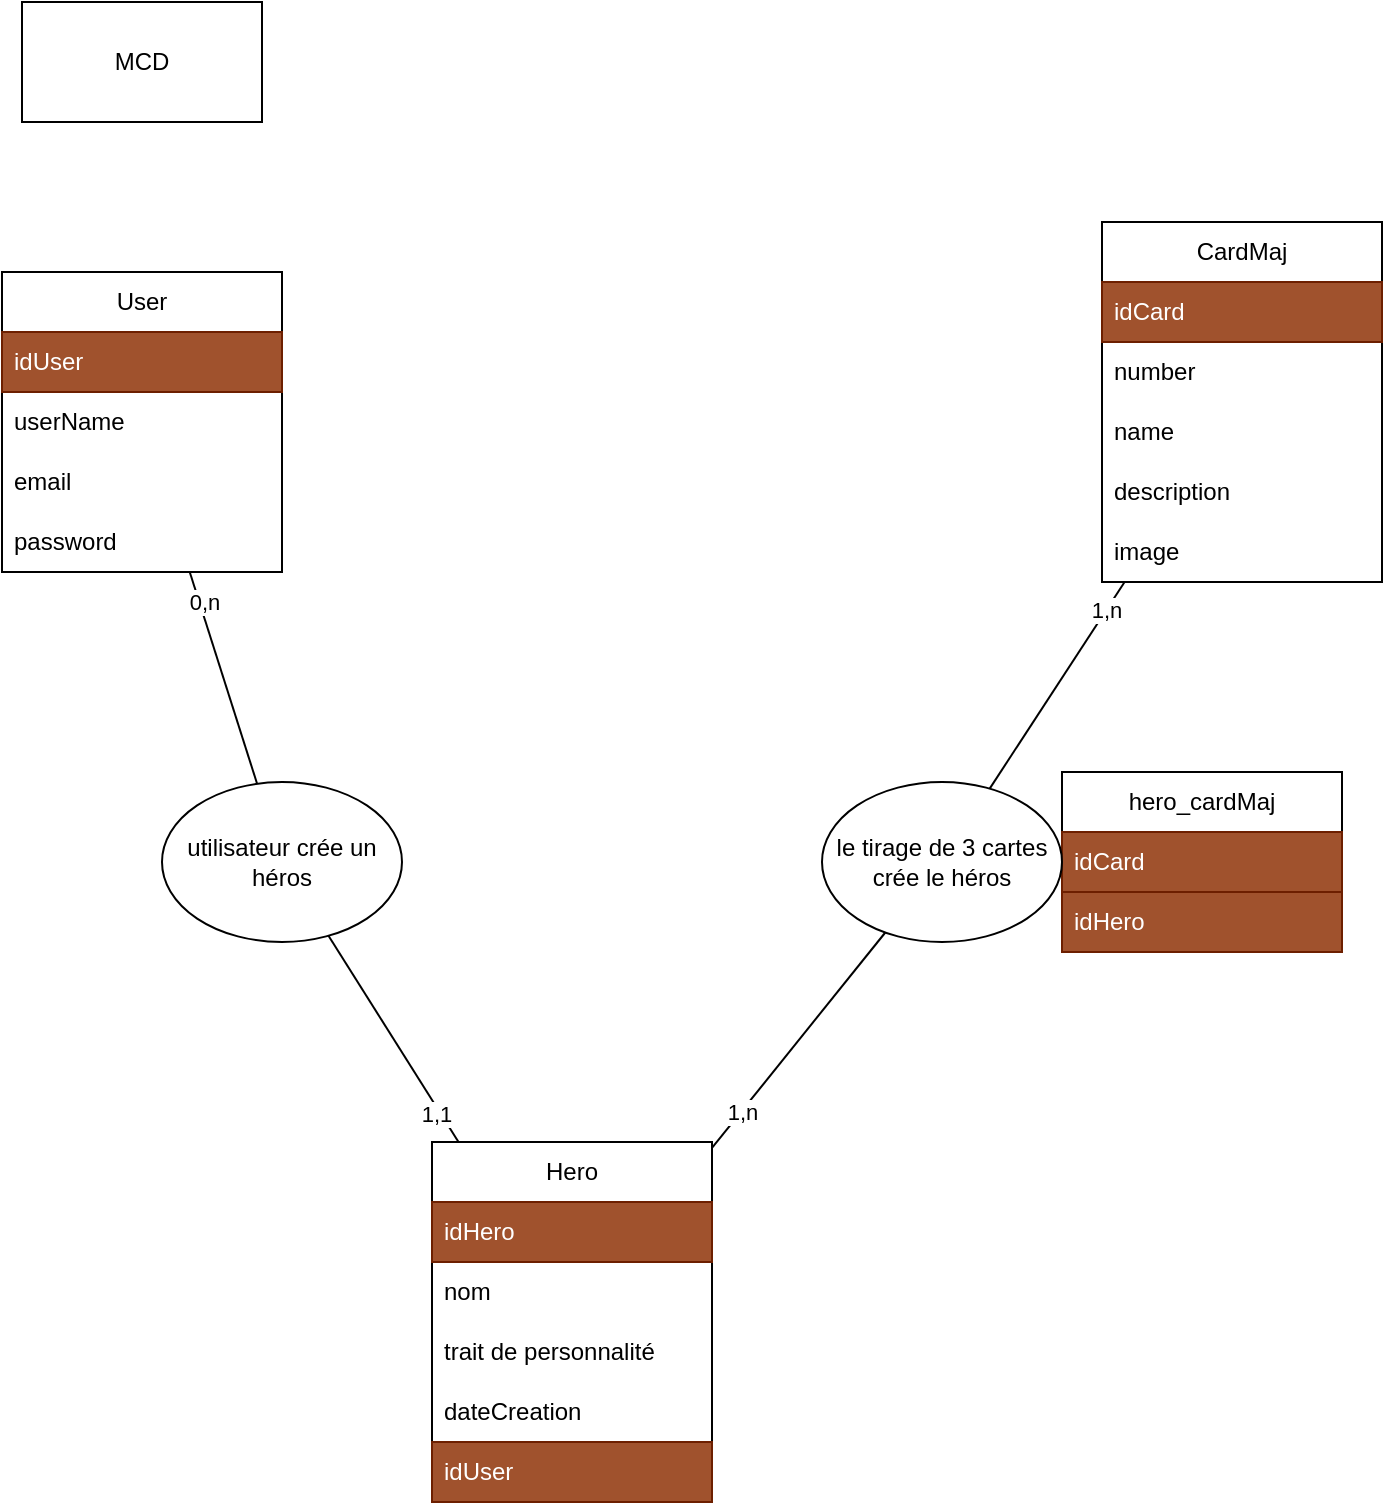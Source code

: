 <mxfile version="24.6.4" type="device">
  <diagram name="Page-1" id="WDaWKgtKxkVKv_wWSjGR">
    <mxGraphModel dx="1434" dy="836" grid="1" gridSize="10" guides="1" tooltips="1" connect="1" arrows="1" fold="1" page="1" pageScale="1" pageWidth="850" pageHeight="1100" math="0" shadow="0">
      <root>
        <mxCell id="0" />
        <mxCell id="1" parent="0" />
        <mxCell id="R4HbF9SFj7hJoapuQnnc-39" value="User" style="swimlane;fontStyle=0;childLayout=stackLayout;horizontal=1;startSize=30;horizontalStack=0;resizeParent=1;resizeParentMax=0;resizeLast=0;collapsible=1;marginBottom=0;whiteSpace=wrap;html=1;" parent="1" vertex="1">
          <mxGeometry x="70" y="885" width="140" height="150" as="geometry" />
        </mxCell>
        <mxCell id="R4HbF9SFj7hJoapuQnnc-40" value="idUser" style="text;strokeColor=#6D1F00;fillColor=#a0522d;align=left;verticalAlign=middle;spacingLeft=4;spacingRight=4;overflow=hidden;points=[[0,0.5],[1,0.5]];portConstraint=eastwest;rotatable=0;whiteSpace=wrap;html=1;fontColor=#ffffff;" parent="R4HbF9SFj7hJoapuQnnc-39" vertex="1">
          <mxGeometry y="30" width="140" height="30" as="geometry" />
        </mxCell>
        <mxCell id="R4HbF9SFj7hJoapuQnnc-41" value="userName" style="text;strokeColor=none;fillColor=none;align=left;verticalAlign=middle;spacingLeft=4;spacingRight=4;overflow=hidden;points=[[0,0.5],[1,0.5]];portConstraint=eastwest;rotatable=0;whiteSpace=wrap;html=1;" parent="R4HbF9SFj7hJoapuQnnc-39" vertex="1">
          <mxGeometry y="60" width="140" height="30" as="geometry" />
        </mxCell>
        <mxCell id="R4HbF9SFj7hJoapuQnnc-42" value="email" style="text;strokeColor=none;fillColor=none;align=left;verticalAlign=middle;spacingLeft=4;spacingRight=4;overflow=hidden;points=[[0,0.5],[1,0.5]];portConstraint=eastwest;rotatable=0;whiteSpace=wrap;html=1;" parent="R4HbF9SFj7hJoapuQnnc-39" vertex="1">
          <mxGeometry y="90" width="140" height="30" as="geometry" />
        </mxCell>
        <mxCell id="R4HbF9SFj7hJoapuQnnc-43" value="password" style="text;strokeColor=none;fillColor=none;align=left;verticalAlign=middle;spacingLeft=4;spacingRight=4;overflow=hidden;points=[[0,0.5],[1,0.5]];portConstraint=eastwest;rotatable=0;whiteSpace=wrap;html=1;" parent="R4HbF9SFj7hJoapuQnnc-39" vertex="1">
          <mxGeometry y="120" width="140" height="30" as="geometry" />
        </mxCell>
        <mxCell id="R4HbF9SFj7hJoapuQnnc-44" value="CardMaj" style="swimlane;fontStyle=0;childLayout=stackLayout;horizontal=1;startSize=30;horizontalStack=0;resizeParent=1;resizeParentMax=0;resizeLast=0;collapsible=1;marginBottom=0;whiteSpace=wrap;html=1;" parent="1" vertex="1">
          <mxGeometry x="620" y="860" width="140" height="180" as="geometry" />
        </mxCell>
        <mxCell id="R4HbF9SFj7hJoapuQnnc-45" value="idCard" style="text;strokeColor=#6D1F00;fillColor=#a0522d;align=left;verticalAlign=middle;spacingLeft=4;spacingRight=4;overflow=hidden;points=[[0,0.5],[1,0.5]];portConstraint=eastwest;rotatable=0;whiteSpace=wrap;html=1;fontColor=#ffffff;" parent="R4HbF9SFj7hJoapuQnnc-44" vertex="1">
          <mxGeometry y="30" width="140" height="30" as="geometry" />
        </mxCell>
        <mxCell id="R4HbF9SFj7hJoapuQnnc-46" value="number" style="text;strokeColor=none;fillColor=none;align=left;verticalAlign=middle;spacingLeft=4;spacingRight=4;overflow=hidden;points=[[0,0.5],[1,0.5]];portConstraint=eastwest;rotatable=0;whiteSpace=wrap;html=1;" parent="R4HbF9SFj7hJoapuQnnc-44" vertex="1">
          <mxGeometry y="60" width="140" height="30" as="geometry" />
        </mxCell>
        <mxCell id="R4HbF9SFj7hJoapuQnnc-47" value="name" style="text;strokeColor=none;fillColor=none;align=left;verticalAlign=middle;spacingLeft=4;spacingRight=4;overflow=hidden;points=[[0,0.5],[1,0.5]];portConstraint=eastwest;rotatable=0;whiteSpace=wrap;html=1;" parent="R4HbF9SFj7hJoapuQnnc-44" vertex="1">
          <mxGeometry y="90" width="140" height="30" as="geometry" />
        </mxCell>
        <mxCell id="R4HbF9SFj7hJoapuQnnc-49" value="description" style="text;strokeColor=none;fillColor=none;align=left;verticalAlign=middle;spacingLeft=4;spacingRight=4;overflow=hidden;points=[[0,0.5],[1,0.5]];portConstraint=eastwest;rotatable=0;whiteSpace=wrap;html=1;" parent="R4HbF9SFj7hJoapuQnnc-44" vertex="1">
          <mxGeometry y="120" width="140" height="30" as="geometry" />
        </mxCell>
        <mxCell id="R4HbF9SFj7hJoapuQnnc-51" value="image" style="text;strokeColor=none;fillColor=none;align=left;verticalAlign=middle;spacingLeft=4;spacingRight=4;overflow=hidden;points=[[0,0.5],[1,0.5]];portConstraint=eastwest;rotatable=0;whiteSpace=wrap;html=1;" parent="R4HbF9SFj7hJoapuQnnc-44" vertex="1">
          <mxGeometry y="150" width="140" height="30" as="geometry" />
        </mxCell>
        <mxCell id="R4HbF9SFj7hJoapuQnnc-53" value="Hero" style="swimlane;fontStyle=0;childLayout=stackLayout;horizontal=1;startSize=30;horizontalStack=0;resizeParent=1;resizeParentMax=0;resizeLast=0;collapsible=1;marginBottom=0;whiteSpace=wrap;html=1;" parent="1" vertex="1">
          <mxGeometry x="285" y="1320" width="140" height="180" as="geometry" />
        </mxCell>
        <mxCell id="R4HbF9SFj7hJoapuQnnc-54" value="idHero" style="text;strokeColor=#6D1F00;fillColor=#a0522d;align=left;verticalAlign=middle;spacingLeft=4;spacingRight=4;overflow=hidden;points=[[0,0.5],[1,0.5]];portConstraint=eastwest;rotatable=0;whiteSpace=wrap;html=1;fontColor=#ffffff;" parent="R4HbF9SFj7hJoapuQnnc-53" vertex="1">
          <mxGeometry y="30" width="140" height="30" as="geometry" />
        </mxCell>
        <mxCell id="R4HbF9SFj7hJoapuQnnc-55" value="nom" style="text;strokeColor=none;fillColor=none;align=left;verticalAlign=middle;spacingLeft=4;spacingRight=4;overflow=hidden;points=[[0,0.5],[1,0.5]];portConstraint=eastwest;rotatable=0;whiteSpace=wrap;html=1;" parent="R4HbF9SFj7hJoapuQnnc-53" vertex="1">
          <mxGeometry y="60" width="140" height="30" as="geometry" />
        </mxCell>
        <mxCell id="R4HbF9SFj7hJoapuQnnc-56" value="trait de personnalité" style="text;strokeColor=none;fillColor=none;align=left;verticalAlign=middle;spacingLeft=4;spacingRight=4;overflow=hidden;points=[[0,0.5],[1,0.5]];portConstraint=eastwest;rotatable=0;whiteSpace=wrap;html=1;" parent="R4HbF9SFj7hJoapuQnnc-53" vertex="1">
          <mxGeometry y="90" width="140" height="30" as="geometry" />
        </mxCell>
        <mxCell id="R4HbF9SFj7hJoapuQnnc-73" value="dateCreation" style="text;strokeColor=none;fillColor=none;align=left;verticalAlign=middle;spacingLeft=4;spacingRight=4;overflow=hidden;points=[[0,0.5],[1,0.5]];portConstraint=eastwest;rotatable=0;whiteSpace=wrap;html=1;" parent="R4HbF9SFj7hJoapuQnnc-53" vertex="1">
          <mxGeometry y="120" width="140" height="30" as="geometry" />
        </mxCell>
        <mxCell id="sEUHeAasLiUpDbzJG9bd-8" value="idUser" style="text;strokeColor=#6D1F00;fillColor=#a0522d;align=left;verticalAlign=middle;spacingLeft=4;spacingRight=4;overflow=hidden;points=[[0,0.5],[1,0.5]];portConstraint=eastwest;rotatable=0;whiteSpace=wrap;html=1;fontColor=#ffffff;" vertex="1" parent="R4HbF9SFj7hJoapuQnnc-53">
          <mxGeometry y="150" width="140" height="30" as="geometry" />
        </mxCell>
        <mxCell id="R4HbF9SFj7hJoapuQnnc-61" value="" style="endArrow=none;html=1;rounded=0;" parent="1" source="R4HbF9SFj7hJoapuQnnc-39" target="R4HbF9SFj7hJoapuQnnc-65" edge="1">
          <mxGeometry width="50" height="50" relative="1" as="geometry">
            <mxPoint x="400" y="1195" as="sourcePoint" />
            <mxPoint x="265" y="1100" as="targetPoint" />
          </mxGeometry>
        </mxCell>
        <mxCell id="R4HbF9SFj7hJoapuQnnc-62" value="&lt;span style=&quot;color: rgba(0, 0, 0, 0); font-family: monospace; font-size: 0px; text-align: start; background-color: rgb(251, 251, 251);&quot;&gt;%3CmxGraphModel%3E%3Croot%3E%3CmxCell%20id%3D%220%22%2F%3E%3CmxCell%20id%3D%221%22%20parent%3D%220%22%2F%3E%3CmxCell%20id%3D%222%22%20value%3D%220%2Cn%22%20style%3D%22edgeLabel%3Bhtml%3D1%3Balign%3Dcenter%3BverticalAlign%3Dmiddle%3Bresizable%3D0%3Bpoints%3D%5B%5D%3B%22%20vertex%3D%221%22%20connectable%3D%220%22%20parent%3D%221%22%3E%3CmxGeometry%20x%3D%22273%22%20y%3D%221104%22%20as%3D%22geometry%22%2F%3E%3C%2FmxCell%3E%3C%2Froot%3E%3C%2FmxGraphModel%3E&lt;/span&gt;" style="edgeLabel;html=1;align=center;verticalAlign=middle;resizable=0;points=[];" parent="R4HbF9SFj7hJoapuQnnc-61" vertex="1" connectable="0">
          <mxGeometry x="-0.691" relative="1" as="geometry">
            <mxPoint as="offset" />
          </mxGeometry>
        </mxCell>
        <mxCell id="R4HbF9SFj7hJoapuQnnc-64" value="0,n" style="edgeLabel;html=1;align=center;verticalAlign=middle;resizable=0;points=[];" parent="R4HbF9SFj7hJoapuQnnc-61" vertex="1" connectable="0">
          <mxGeometry x="-0.703" y="2" relative="1" as="geometry">
            <mxPoint as="offset" />
          </mxGeometry>
        </mxCell>
        <mxCell id="R4HbF9SFj7hJoapuQnnc-65" value="utilisateur crée un héros" style="ellipse;whiteSpace=wrap;html=1;" parent="1" vertex="1">
          <mxGeometry x="150" y="1140" width="120" height="80" as="geometry" />
        </mxCell>
        <mxCell id="R4HbF9SFj7hJoapuQnnc-66" value="MCD" style="rounded=0;whiteSpace=wrap;html=1;" parent="1" vertex="1">
          <mxGeometry x="80" y="750" width="120" height="60" as="geometry" />
        </mxCell>
        <mxCell id="R4HbF9SFj7hJoapuQnnc-58" value="" style="endArrow=none;html=1;rounded=0;" parent="1" source="R4HbF9SFj7hJoapuQnnc-67" target="R4HbF9SFj7hJoapuQnnc-44" edge="1">
          <mxGeometry width="50" height="50" relative="1" as="geometry">
            <mxPoint x="605" y="1215" as="sourcePoint" />
            <mxPoint x="605" y="1050" as="targetPoint" />
          </mxGeometry>
        </mxCell>
        <mxCell id="R4HbF9SFj7hJoapuQnnc-68" value="1,n" style="edgeLabel;html=1;align=center;verticalAlign=middle;resizable=0;points=[];" parent="R4HbF9SFj7hJoapuQnnc-58" vertex="1" connectable="0">
          <mxGeometry x="0.724" relative="1" as="geometry">
            <mxPoint as="offset" />
          </mxGeometry>
        </mxCell>
        <mxCell id="R4HbF9SFj7hJoapuQnnc-70" value="" style="endArrow=none;html=1;rounded=0;" parent="1" source="R4HbF9SFj7hJoapuQnnc-53" target="R4HbF9SFj7hJoapuQnnc-65" edge="1">
          <mxGeometry width="50" height="50" relative="1" as="geometry">
            <mxPoint x="206" y="1045" as="sourcePoint" />
            <mxPoint x="308" y="1184" as="targetPoint" />
          </mxGeometry>
        </mxCell>
        <mxCell id="R4HbF9SFj7hJoapuQnnc-71" value="&lt;span style=&quot;color: rgba(0, 0, 0, 0); font-family: monospace; font-size: 0px; text-align: start; background-color: rgb(251, 251, 251);&quot;&gt;%3CmxGraphModel%3E%3Croot%3E%3CmxCell%20id%3D%220%22%2F%3E%3CmxCell%20id%3D%221%22%20parent%3D%220%22%2F%3E%3CmxCell%20id%3D%222%22%20value%3D%220%2Cn%22%20style%3D%22edgeLabel%3Bhtml%3D1%3Balign%3Dcenter%3BverticalAlign%3Dmiddle%3Bresizable%3D0%3Bpoints%3D%5B%5D%3B%22%20vertex%3D%221%22%20connectable%3D%220%22%20parent%3D%221%22%3E%3CmxGeometry%20x%3D%22273%22%20y%3D%221104%22%20as%3D%22geometry%22%2F%3E%3C%2FmxCell%3E%3C%2Froot%3E%3C%2FmxGraphModel%3E&lt;/span&gt;" style="edgeLabel;html=1;align=center;verticalAlign=middle;resizable=0;points=[];" parent="R4HbF9SFj7hJoapuQnnc-70" vertex="1" connectable="0">
          <mxGeometry x="-0.691" relative="1" as="geometry">
            <mxPoint as="offset" />
          </mxGeometry>
        </mxCell>
        <mxCell id="R4HbF9SFj7hJoapuQnnc-72" value="1,1" style="edgeLabel;html=1;align=center;verticalAlign=middle;resizable=0;points=[];" parent="R4HbF9SFj7hJoapuQnnc-70" vertex="1" connectable="0">
          <mxGeometry x="-0.703" y="2" relative="1" as="geometry">
            <mxPoint as="offset" />
          </mxGeometry>
        </mxCell>
        <mxCell id="sEUHeAasLiUpDbzJG9bd-1" value="hero_cardMaj" style="swimlane;fontStyle=0;childLayout=stackLayout;horizontal=1;startSize=30;horizontalStack=0;resizeParent=1;resizeParentMax=0;resizeLast=0;collapsible=1;marginBottom=0;whiteSpace=wrap;html=1;" vertex="1" parent="1">
          <mxGeometry x="600" y="1135" width="140" height="90" as="geometry" />
        </mxCell>
        <mxCell id="sEUHeAasLiUpDbzJG9bd-2" value="idCard" style="text;strokeColor=#6D1F00;fillColor=#a0522d;align=left;verticalAlign=middle;spacingLeft=4;spacingRight=4;overflow=hidden;points=[[0,0.5],[1,0.5]];portConstraint=eastwest;rotatable=0;whiteSpace=wrap;html=1;fontColor=#ffffff;" vertex="1" parent="sEUHeAasLiUpDbzJG9bd-1">
          <mxGeometry y="30" width="140" height="30" as="geometry" />
        </mxCell>
        <mxCell id="sEUHeAasLiUpDbzJG9bd-7" value="idHero" style="text;strokeColor=#6D1F00;fillColor=#a0522d;align=left;verticalAlign=middle;spacingLeft=4;spacingRight=4;overflow=hidden;points=[[0,0.5],[1,0.5]];portConstraint=eastwest;rotatable=0;whiteSpace=wrap;html=1;fontColor=#ffffff;" vertex="1" parent="sEUHeAasLiUpDbzJG9bd-1">
          <mxGeometry y="60" width="140" height="30" as="geometry" />
        </mxCell>
        <mxCell id="sEUHeAasLiUpDbzJG9bd-9" value="" style="endArrow=none;html=1;rounded=0;" edge="1" parent="1" source="R4HbF9SFj7hJoapuQnnc-53" target="R4HbF9SFj7hJoapuQnnc-67">
          <mxGeometry width="50" height="50" relative="1" as="geometry">
            <mxPoint x="421" y="1320" as="sourcePoint" />
            <mxPoint x="624" y="1040" as="targetPoint" />
          </mxGeometry>
        </mxCell>
        <mxCell id="sEUHeAasLiUpDbzJG9bd-11" value="1,n" style="edgeLabel;html=1;align=center;verticalAlign=middle;resizable=0;points=[];" vertex="1" connectable="0" parent="sEUHeAasLiUpDbzJG9bd-9">
          <mxGeometry x="-0.662" relative="1" as="geometry">
            <mxPoint as="offset" />
          </mxGeometry>
        </mxCell>
        <mxCell id="R4HbF9SFj7hJoapuQnnc-67" value="le tirage de 3 cartes crée le héros" style="ellipse;whiteSpace=wrap;html=1;" parent="1" vertex="1">
          <mxGeometry x="480" y="1140" width="120" height="80" as="geometry" />
        </mxCell>
      </root>
    </mxGraphModel>
  </diagram>
</mxfile>
